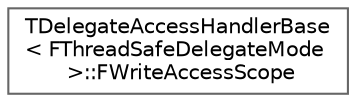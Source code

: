 digraph "Graphical Class Hierarchy"
{
 // INTERACTIVE_SVG=YES
 // LATEX_PDF_SIZE
  bgcolor="transparent";
  edge [fontname=Helvetica,fontsize=10,labelfontname=Helvetica,labelfontsize=10];
  node [fontname=Helvetica,fontsize=10,shape=box,height=0.2,width=0.4];
  rankdir="LR";
  Node0 [id="Node000000",label="TDelegateAccessHandlerBase\l\< FThreadSafeDelegateMode\l \>::FWriteAccessScope",height=0.2,width=0.4,color="grey40", fillcolor="white", style="filled",URL="$df/dd1/structTDelegateAccessHandlerBase_3_01FThreadSafeDelegateMode_01_4_1_1FWriteAccessScope.html",tooltip=" "];
}
